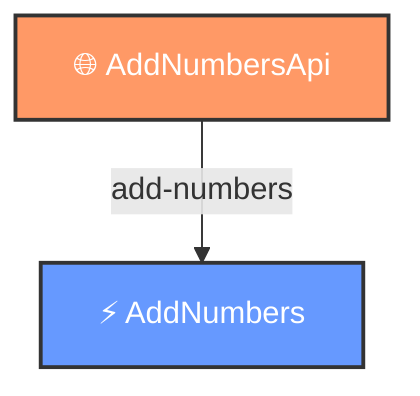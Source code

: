 flowchart TD
    classDef apiStyle fill:#f96,stroke:#333,stroke-width:2px,color:#fff
    classDef eventStyle fill:#69f,stroke:#333,stroke-width:2px,color:#fff
    classDef cronStyle fill:#9c6,stroke:#333,stroke-width:2px,color:#fff
    classDef noopStyle fill:#3f3a50,stroke:#333,stroke-width:2px,color:#fff
    steps_demoFlow_addNumbers_step["⚡ AddNumbers"]:::eventStyle
    steps_demoFlow_exampleApi_step["🌐 AddNumbersApi"]:::apiStyle
    steps_demoFlow_exampleApi_step -->|add-numbers| steps_demoFlow_addNumbers_step